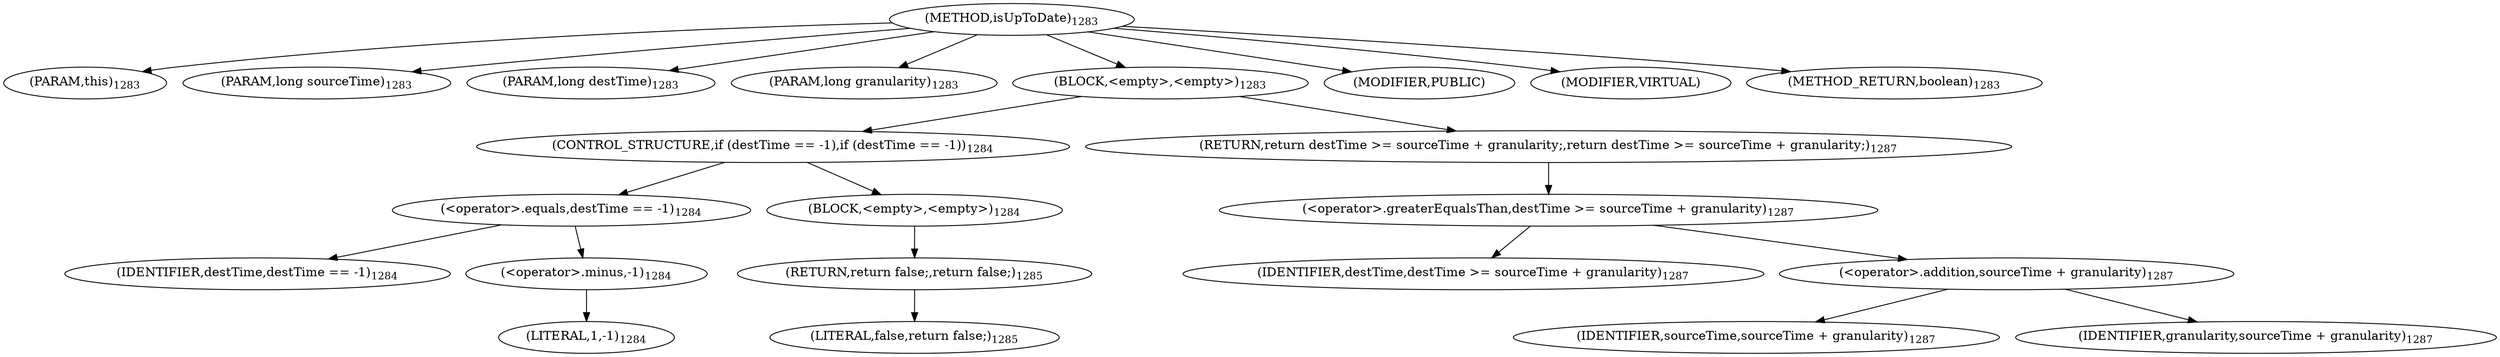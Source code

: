digraph "isUpToDate" {  
"2302" [label = <(METHOD,isUpToDate)<SUB>1283</SUB>> ]
"2303" [label = <(PARAM,this)<SUB>1283</SUB>> ]
"2304" [label = <(PARAM,long sourceTime)<SUB>1283</SUB>> ]
"2305" [label = <(PARAM,long destTime)<SUB>1283</SUB>> ]
"2306" [label = <(PARAM,long granularity)<SUB>1283</SUB>> ]
"2307" [label = <(BLOCK,&lt;empty&gt;,&lt;empty&gt;)<SUB>1283</SUB>> ]
"2308" [label = <(CONTROL_STRUCTURE,if (destTime == -1),if (destTime == -1))<SUB>1284</SUB>> ]
"2309" [label = <(&lt;operator&gt;.equals,destTime == -1)<SUB>1284</SUB>> ]
"2310" [label = <(IDENTIFIER,destTime,destTime == -1)<SUB>1284</SUB>> ]
"2311" [label = <(&lt;operator&gt;.minus,-1)<SUB>1284</SUB>> ]
"2312" [label = <(LITERAL,1,-1)<SUB>1284</SUB>> ]
"2313" [label = <(BLOCK,&lt;empty&gt;,&lt;empty&gt;)<SUB>1284</SUB>> ]
"2314" [label = <(RETURN,return false;,return false;)<SUB>1285</SUB>> ]
"2315" [label = <(LITERAL,false,return false;)<SUB>1285</SUB>> ]
"2316" [label = <(RETURN,return destTime &gt;= sourceTime + granularity;,return destTime &gt;= sourceTime + granularity;)<SUB>1287</SUB>> ]
"2317" [label = <(&lt;operator&gt;.greaterEqualsThan,destTime &gt;= sourceTime + granularity)<SUB>1287</SUB>> ]
"2318" [label = <(IDENTIFIER,destTime,destTime &gt;= sourceTime + granularity)<SUB>1287</SUB>> ]
"2319" [label = <(&lt;operator&gt;.addition,sourceTime + granularity)<SUB>1287</SUB>> ]
"2320" [label = <(IDENTIFIER,sourceTime,sourceTime + granularity)<SUB>1287</SUB>> ]
"2321" [label = <(IDENTIFIER,granularity,sourceTime + granularity)<SUB>1287</SUB>> ]
"2322" [label = <(MODIFIER,PUBLIC)> ]
"2323" [label = <(MODIFIER,VIRTUAL)> ]
"2324" [label = <(METHOD_RETURN,boolean)<SUB>1283</SUB>> ]
  "2302" -> "2303" 
  "2302" -> "2304" 
  "2302" -> "2305" 
  "2302" -> "2306" 
  "2302" -> "2307" 
  "2302" -> "2322" 
  "2302" -> "2323" 
  "2302" -> "2324" 
  "2307" -> "2308" 
  "2307" -> "2316" 
  "2308" -> "2309" 
  "2308" -> "2313" 
  "2309" -> "2310" 
  "2309" -> "2311" 
  "2311" -> "2312" 
  "2313" -> "2314" 
  "2314" -> "2315" 
  "2316" -> "2317" 
  "2317" -> "2318" 
  "2317" -> "2319" 
  "2319" -> "2320" 
  "2319" -> "2321" 
}
